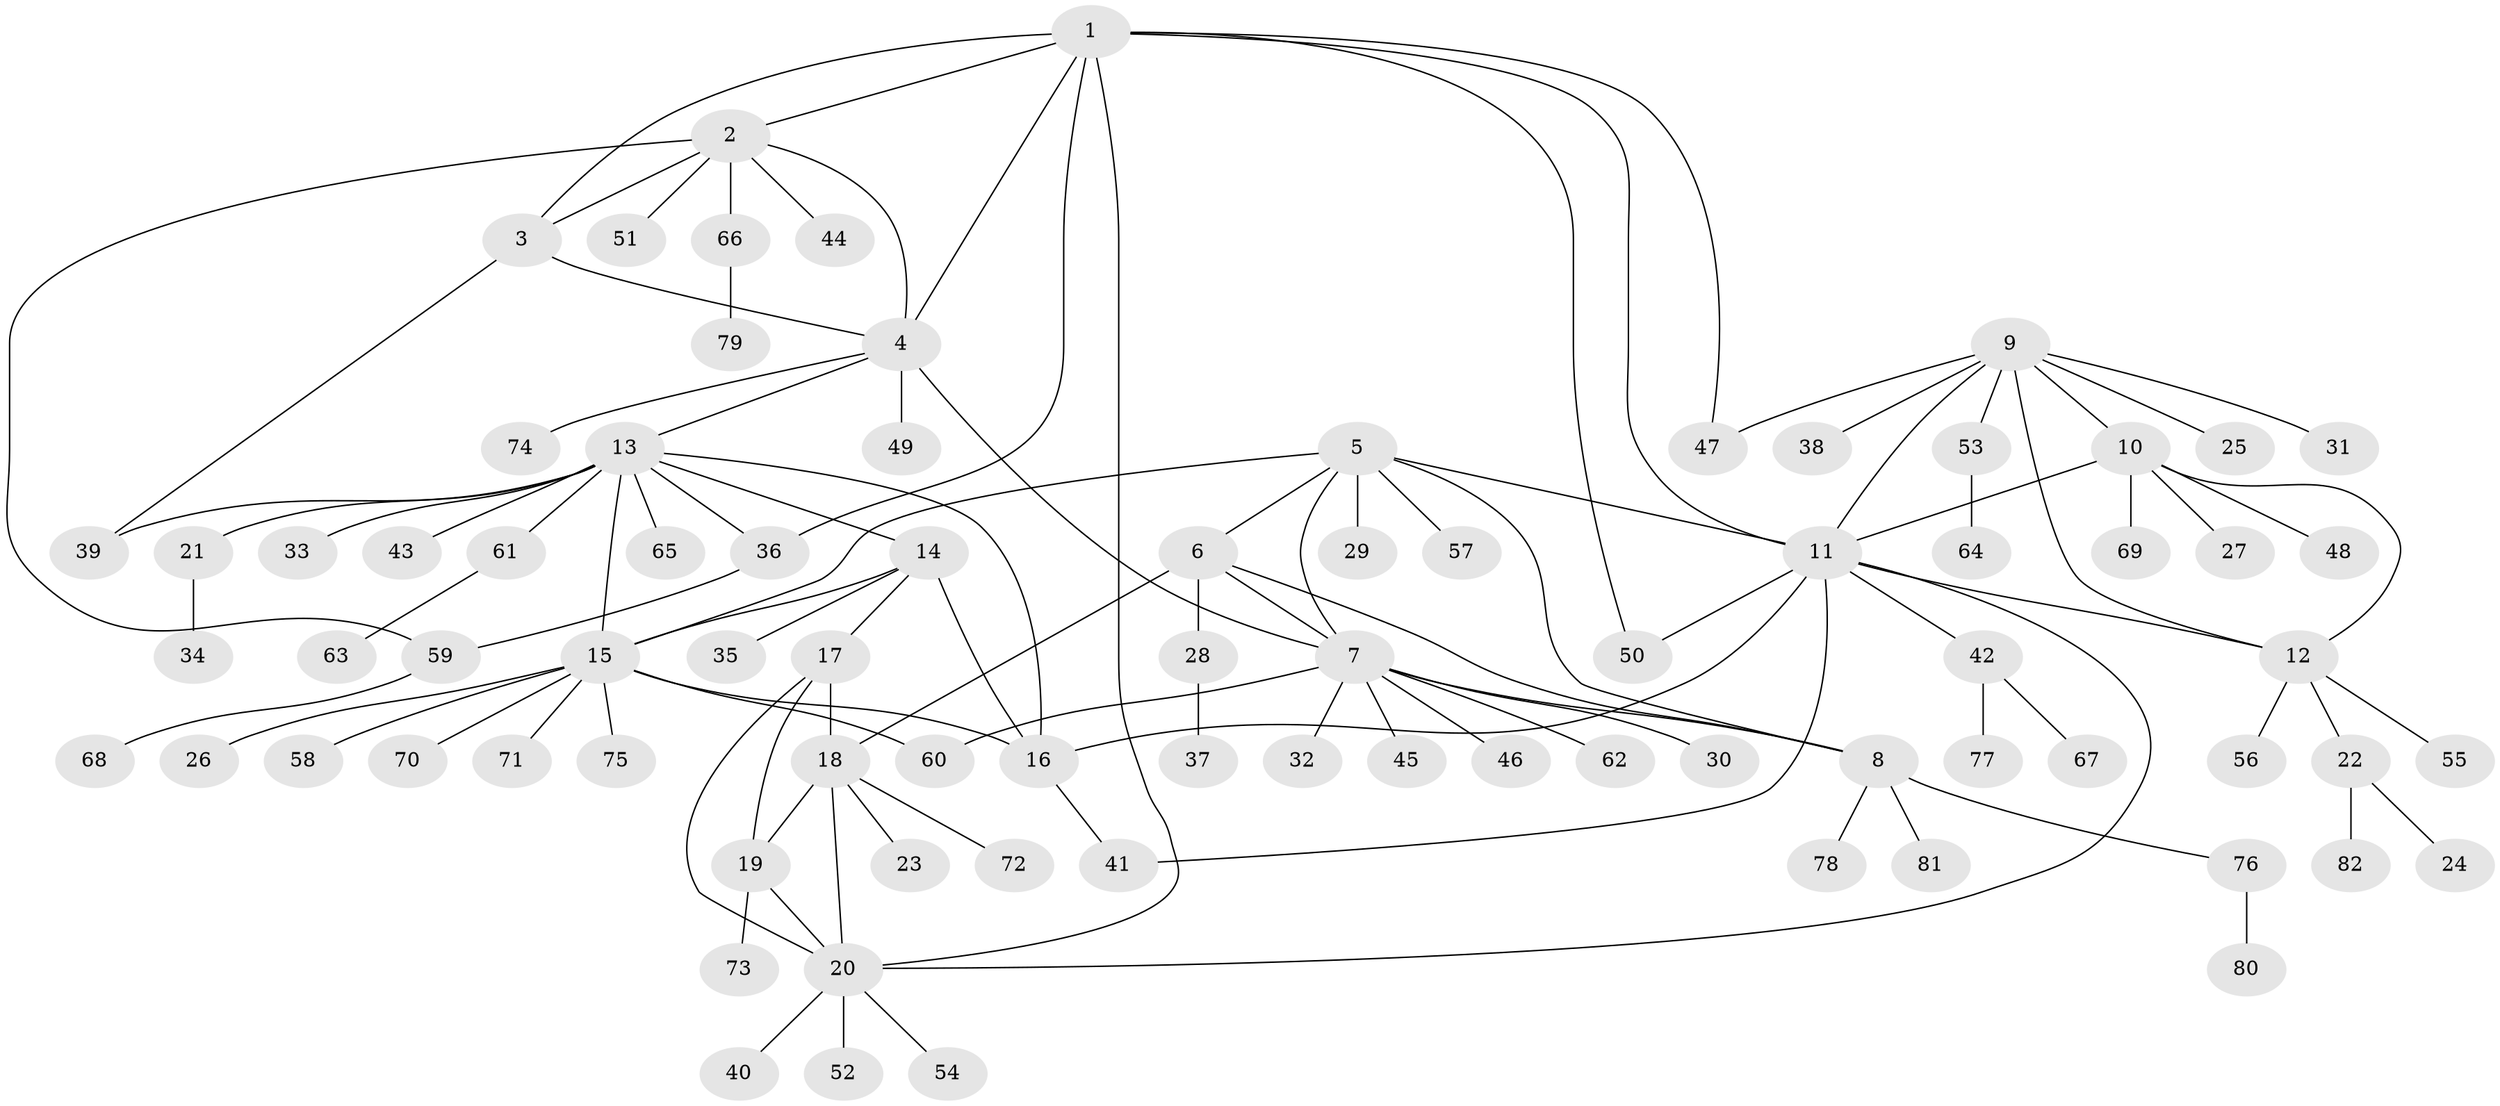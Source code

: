 // coarse degree distribution, {9: 0.02040816326530612, 3: 0.04081632653061224, 1: 0.8367346938775511, 6: 0.02040816326530612, 5: 0.04081632653061224, 24: 0.02040816326530612, 4: 0.02040816326530612}
// Generated by graph-tools (version 1.1) at 2025/57/03/04/25 21:57:18]
// undirected, 82 vertices, 109 edges
graph export_dot {
graph [start="1"]
  node [color=gray90,style=filled];
  1;
  2;
  3;
  4;
  5;
  6;
  7;
  8;
  9;
  10;
  11;
  12;
  13;
  14;
  15;
  16;
  17;
  18;
  19;
  20;
  21;
  22;
  23;
  24;
  25;
  26;
  27;
  28;
  29;
  30;
  31;
  32;
  33;
  34;
  35;
  36;
  37;
  38;
  39;
  40;
  41;
  42;
  43;
  44;
  45;
  46;
  47;
  48;
  49;
  50;
  51;
  52;
  53;
  54;
  55;
  56;
  57;
  58;
  59;
  60;
  61;
  62;
  63;
  64;
  65;
  66;
  67;
  68;
  69;
  70;
  71;
  72;
  73;
  74;
  75;
  76;
  77;
  78;
  79;
  80;
  81;
  82;
  1 -- 2;
  1 -- 3;
  1 -- 4;
  1 -- 11;
  1 -- 20;
  1 -- 36;
  1 -- 47;
  1 -- 50;
  2 -- 3;
  2 -- 4;
  2 -- 44;
  2 -- 51;
  2 -- 59;
  2 -- 66;
  3 -- 4;
  3 -- 39;
  4 -- 7;
  4 -- 13;
  4 -- 49;
  4 -- 74;
  5 -- 6;
  5 -- 7;
  5 -- 8;
  5 -- 11;
  5 -- 15;
  5 -- 29;
  5 -- 57;
  6 -- 7;
  6 -- 8;
  6 -- 18;
  6 -- 28;
  7 -- 8;
  7 -- 30;
  7 -- 32;
  7 -- 45;
  7 -- 46;
  7 -- 60;
  7 -- 62;
  8 -- 76;
  8 -- 78;
  8 -- 81;
  9 -- 10;
  9 -- 11;
  9 -- 12;
  9 -- 25;
  9 -- 31;
  9 -- 38;
  9 -- 47;
  9 -- 53;
  10 -- 11;
  10 -- 12;
  10 -- 27;
  10 -- 48;
  10 -- 69;
  11 -- 12;
  11 -- 16;
  11 -- 20;
  11 -- 41;
  11 -- 42;
  11 -- 50;
  12 -- 22;
  12 -- 55;
  12 -- 56;
  13 -- 14;
  13 -- 15;
  13 -- 16;
  13 -- 21;
  13 -- 33;
  13 -- 36;
  13 -- 39;
  13 -- 43;
  13 -- 61;
  13 -- 65;
  14 -- 15;
  14 -- 16;
  14 -- 17;
  14 -- 35;
  15 -- 16;
  15 -- 26;
  15 -- 58;
  15 -- 60;
  15 -- 70;
  15 -- 71;
  15 -- 75;
  16 -- 41;
  17 -- 18;
  17 -- 19;
  17 -- 20;
  18 -- 19;
  18 -- 20;
  18 -- 23;
  18 -- 72;
  19 -- 20;
  19 -- 73;
  20 -- 40;
  20 -- 52;
  20 -- 54;
  21 -- 34;
  22 -- 24;
  22 -- 82;
  28 -- 37;
  36 -- 59;
  42 -- 67;
  42 -- 77;
  53 -- 64;
  59 -- 68;
  61 -- 63;
  66 -- 79;
  76 -- 80;
}
